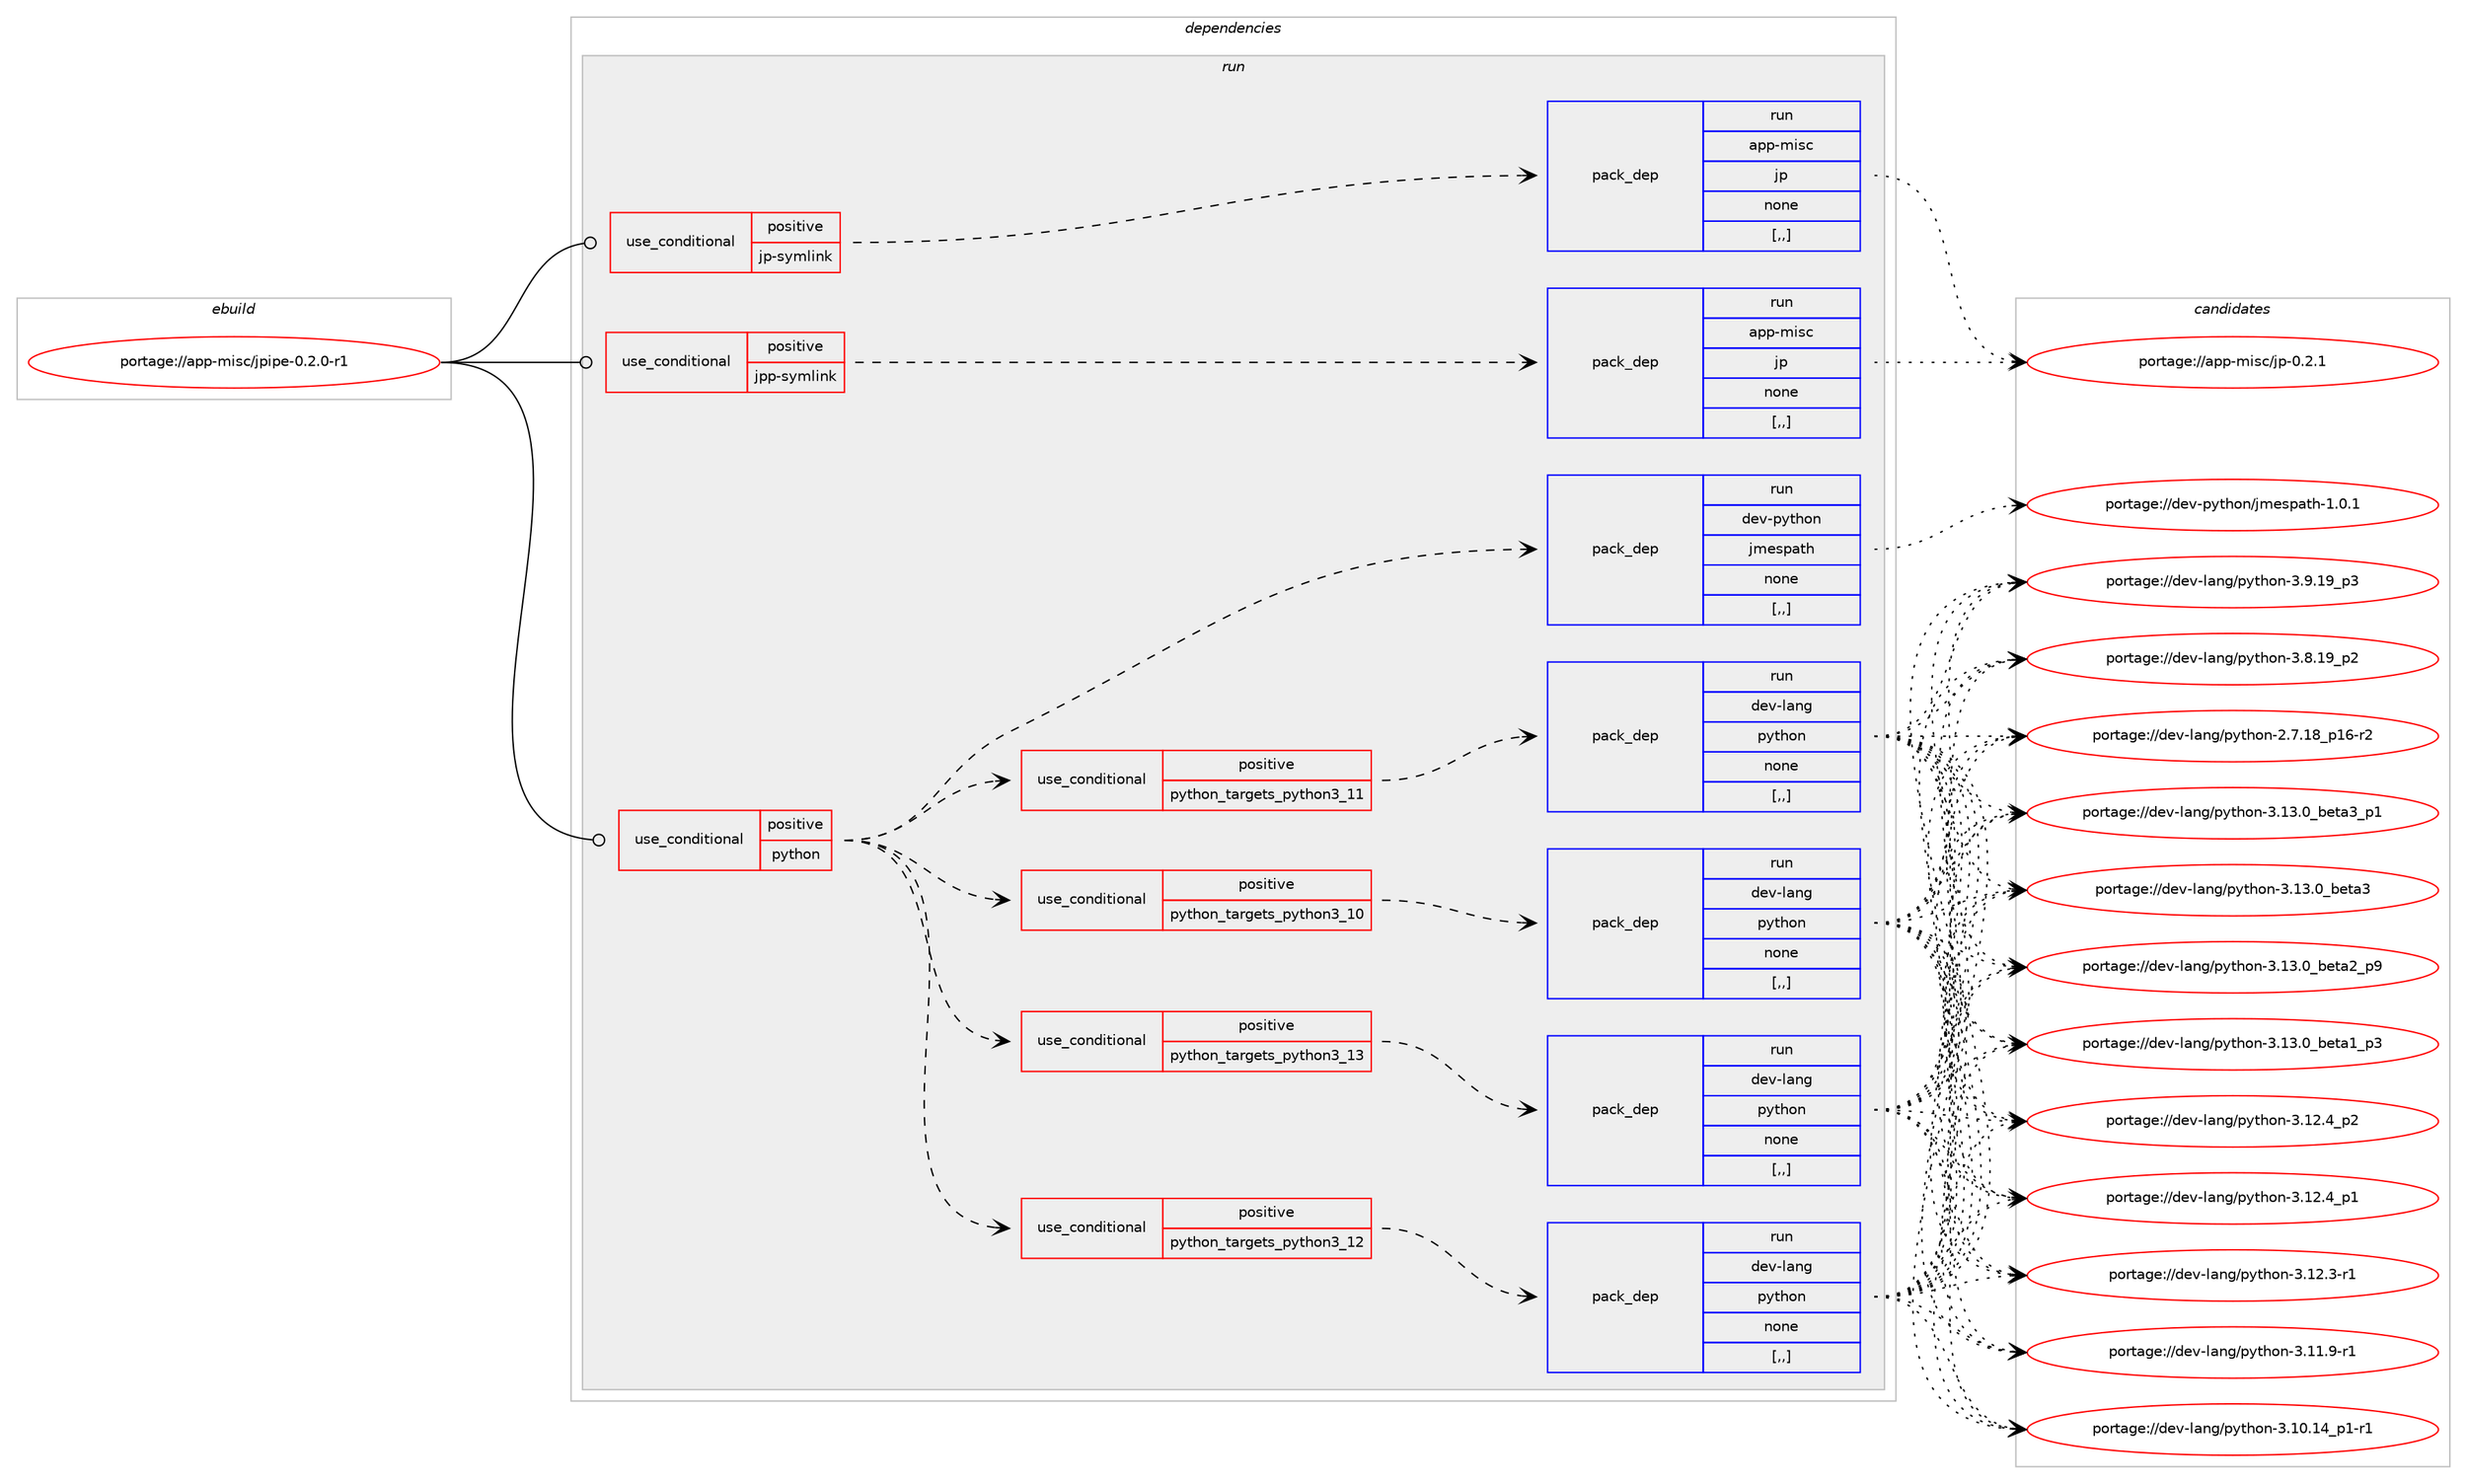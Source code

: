 digraph prolog {

# *************
# Graph options
# *************

newrank=true;
concentrate=true;
compound=true;
graph [rankdir=LR,fontname=Helvetica,fontsize=10,ranksep=1.5];#, ranksep=2.5, nodesep=0.2];
edge  [arrowhead=vee];
node  [fontname=Helvetica,fontsize=10];

# **********
# The ebuild
# **********

subgraph cluster_leftcol {
color=gray;
label=<<i>ebuild</i>>;
id [label="portage://app-misc/jpipe-0.2.0-r1", color=red, width=4, href="../app-misc/jpipe-0.2.0-r1.svg"];
}

# ****************
# The dependencies
# ****************

subgraph cluster_midcol {
color=gray;
label=<<i>dependencies</i>>;
subgraph cluster_compile {
fillcolor="#eeeeee";
style=filled;
label=<<i>compile</i>>;
}
subgraph cluster_compileandrun {
fillcolor="#eeeeee";
style=filled;
label=<<i>compile and run</i>>;
}
subgraph cluster_run {
fillcolor="#eeeeee";
style=filled;
label=<<i>run</i>>;
subgraph cond12213 {
dependency42162 [label=<<TABLE BORDER="0" CELLBORDER="1" CELLSPACING="0" CELLPADDING="4"><TR><TD ROWSPAN="3" CELLPADDING="10">use_conditional</TD></TR><TR><TD>positive</TD></TR><TR><TD>jp-symlink</TD></TR></TABLE>>, shape=none, color=red];
subgraph pack29552 {
dependency42163 [label=<<TABLE BORDER="0" CELLBORDER="1" CELLSPACING="0" CELLPADDING="4" WIDTH="220"><TR><TD ROWSPAN="6" CELLPADDING="30">pack_dep</TD></TR><TR><TD WIDTH="110">run</TD></TR><TR><TD>app-misc</TD></TR><TR><TD>jp</TD></TR><TR><TD>none</TD></TR><TR><TD>[,,]</TD></TR></TABLE>>, shape=none, color=blue];
}
dependency42162:e -> dependency42163:w [weight=20,style="dashed",arrowhead="vee"];
}
id:e -> dependency42162:w [weight=20,style="solid",arrowhead="odot"];
subgraph cond12214 {
dependency42164 [label=<<TABLE BORDER="0" CELLBORDER="1" CELLSPACING="0" CELLPADDING="4"><TR><TD ROWSPAN="3" CELLPADDING="10">use_conditional</TD></TR><TR><TD>positive</TD></TR><TR><TD>jpp-symlink</TD></TR></TABLE>>, shape=none, color=red];
subgraph pack29553 {
dependency42165 [label=<<TABLE BORDER="0" CELLBORDER="1" CELLSPACING="0" CELLPADDING="4" WIDTH="220"><TR><TD ROWSPAN="6" CELLPADDING="30">pack_dep</TD></TR><TR><TD WIDTH="110">run</TD></TR><TR><TD>app-misc</TD></TR><TR><TD>jp</TD></TR><TR><TD>none</TD></TR><TR><TD>[,,]</TD></TR></TABLE>>, shape=none, color=blue];
}
dependency42164:e -> dependency42165:w [weight=20,style="dashed",arrowhead="vee"];
}
id:e -> dependency42164:w [weight=20,style="solid",arrowhead="odot"];
subgraph cond12215 {
dependency42166 [label=<<TABLE BORDER="0" CELLBORDER="1" CELLSPACING="0" CELLPADDING="4"><TR><TD ROWSPAN="3" CELLPADDING="10">use_conditional</TD></TR><TR><TD>positive</TD></TR><TR><TD>python</TD></TR></TABLE>>, shape=none, color=red];
subgraph cond12216 {
dependency42167 [label=<<TABLE BORDER="0" CELLBORDER="1" CELLSPACING="0" CELLPADDING="4"><TR><TD ROWSPAN="3" CELLPADDING="10">use_conditional</TD></TR><TR><TD>positive</TD></TR><TR><TD>python_targets_python3_10</TD></TR></TABLE>>, shape=none, color=red];
subgraph pack29554 {
dependency42168 [label=<<TABLE BORDER="0" CELLBORDER="1" CELLSPACING="0" CELLPADDING="4" WIDTH="220"><TR><TD ROWSPAN="6" CELLPADDING="30">pack_dep</TD></TR><TR><TD WIDTH="110">run</TD></TR><TR><TD>dev-lang</TD></TR><TR><TD>python</TD></TR><TR><TD>none</TD></TR><TR><TD>[,,]</TD></TR></TABLE>>, shape=none, color=blue];
}
dependency42167:e -> dependency42168:w [weight=20,style="dashed",arrowhead="vee"];
}
dependency42166:e -> dependency42167:w [weight=20,style="dashed",arrowhead="vee"];
subgraph cond12217 {
dependency42169 [label=<<TABLE BORDER="0" CELLBORDER="1" CELLSPACING="0" CELLPADDING="4"><TR><TD ROWSPAN="3" CELLPADDING="10">use_conditional</TD></TR><TR><TD>positive</TD></TR><TR><TD>python_targets_python3_11</TD></TR></TABLE>>, shape=none, color=red];
subgraph pack29555 {
dependency42170 [label=<<TABLE BORDER="0" CELLBORDER="1" CELLSPACING="0" CELLPADDING="4" WIDTH="220"><TR><TD ROWSPAN="6" CELLPADDING="30">pack_dep</TD></TR><TR><TD WIDTH="110">run</TD></TR><TR><TD>dev-lang</TD></TR><TR><TD>python</TD></TR><TR><TD>none</TD></TR><TR><TD>[,,]</TD></TR></TABLE>>, shape=none, color=blue];
}
dependency42169:e -> dependency42170:w [weight=20,style="dashed",arrowhead="vee"];
}
dependency42166:e -> dependency42169:w [weight=20,style="dashed",arrowhead="vee"];
subgraph cond12218 {
dependency42171 [label=<<TABLE BORDER="0" CELLBORDER="1" CELLSPACING="0" CELLPADDING="4"><TR><TD ROWSPAN="3" CELLPADDING="10">use_conditional</TD></TR><TR><TD>positive</TD></TR><TR><TD>python_targets_python3_12</TD></TR></TABLE>>, shape=none, color=red];
subgraph pack29556 {
dependency42172 [label=<<TABLE BORDER="0" CELLBORDER="1" CELLSPACING="0" CELLPADDING="4" WIDTH="220"><TR><TD ROWSPAN="6" CELLPADDING="30">pack_dep</TD></TR><TR><TD WIDTH="110">run</TD></TR><TR><TD>dev-lang</TD></TR><TR><TD>python</TD></TR><TR><TD>none</TD></TR><TR><TD>[,,]</TD></TR></TABLE>>, shape=none, color=blue];
}
dependency42171:e -> dependency42172:w [weight=20,style="dashed",arrowhead="vee"];
}
dependency42166:e -> dependency42171:w [weight=20,style="dashed",arrowhead="vee"];
subgraph cond12219 {
dependency42173 [label=<<TABLE BORDER="0" CELLBORDER="1" CELLSPACING="0" CELLPADDING="4"><TR><TD ROWSPAN="3" CELLPADDING="10">use_conditional</TD></TR><TR><TD>positive</TD></TR><TR><TD>python_targets_python3_13</TD></TR></TABLE>>, shape=none, color=red];
subgraph pack29557 {
dependency42174 [label=<<TABLE BORDER="0" CELLBORDER="1" CELLSPACING="0" CELLPADDING="4" WIDTH="220"><TR><TD ROWSPAN="6" CELLPADDING="30">pack_dep</TD></TR><TR><TD WIDTH="110">run</TD></TR><TR><TD>dev-lang</TD></TR><TR><TD>python</TD></TR><TR><TD>none</TD></TR><TR><TD>[,,]</TD></TR></TABLE>>, shape=none, color=blue];
}
dependency42173:e -> dependency42174:w [weight=20,style="dashed",arrowhead="vee"];
}
dependency42166:e -> dependency42173:w [weight=20,style="dashed",arrowhead="vee"];
subgraph pack29558 {
dependency42175 [label=<<TABLE BORDER="0" CELLBORDER="1" CELLSPACING="0" CELLPADDING="4" WIDTH="220"><TR><TD ROWSPAN="6" CELLPADDING="30">pack_dep</TD></TR><TR><TD WIDTH="110">run</TD></TR><TR><TD>dev-python</TD></TR><TR><TD>jmespath</TD></TR><TR><TD>none</TD></TR><TR><TD>[,,]</TD></TR></TABLE>>, shape=none, color=blue];
}
dependency42166:e -> dependency42175:w [weight=20,style="dashed",arrowhead="vee"];
}
id:e -> dependency42166:w [weight=20,style="solid",arrowhead="odot"];
}
}

# **************
# The candidates
# **************

subgraph cluster_choices {
rank=same;
color=gray;
label=<<i>candidates</i>>;

subgraph choice29552 {
color=black;
nodesep=1;
choice97112112451091051159947106112454846504649 [label="portage://app-misc/jp-0.2.1", color=red, width=4,href="../app-misc/jp-0.2.1.svg"];
dependency42163:e -> choice97112112451091051159947106112454846504649:w [style=dotted,weight="100"];
}
subgraph choice29553 {
color=black;
nodesep=1;
choice97112112451091051159947106112454846504649 [label="portage://app-misc/jp-0.2.1", color=red, width=4,href="../app-misc/jp-0.2.1.svg"];
dependency42165:e -> choice97112112451091051159947106112454846504649:w [style=dotted,weight="100"];
}
subgraph choice29554 {
color=black;
nodesep=1;
choice10010111845108971101034711212111610411111045514649514648959810111697519511249 [label="portage://dev-lang/python-3.13.0_beta3_p1", color=red, width=4,href="../dev-lang/python-3.13.0_beta3_p1.svg"];
choice1001011184510897110103471121211161041111104551464951464895981011169751 [label="portage://dev-lang/python-3.13.0_beta3", color=red, width=4,href="../dev-lang/python-3.13.0_beta3.svg"];
choice10010111845108971101034711212111610411111045514649514648959810111697509511257 [label="portage://dev-lang/python-3.13.0_beta2_p9", color=red, width=4,href="../dev-lang/python-3.13.0_beta2_p9.svg"];
choice10010111845108971101034711212111610411111045514649514648959810111697499511251 [label="portage://dev-lang/python-3.13.0_beta1_p3", color=red, width=4,href="../dev-lang/python-3.13.0_beta1_p3.svg"];
choice100101118451089711010347112121116104111110455146495046529511250 [label="portage://dev-lang/python-3.12.4_p2", color=red, width=4,href="../dev-lang/python-3.12.4_p2.svg"];
choice100101118451089711010347112121116104111110455146495046529511249 [label="portage://dev-lang/python-3.12.4_p1", color=red, width=4,href="../dev-lang/python-3.12.4_p1.svg"];
choice100101118451089711010347112121116104111110455146495046514511449 [label="portage://dev-lang/python-3.12.3-r1", color=red, width=4,href="../dev-lang/python-3.12.3-r1.svg"];
choice100101118451089711010347112121116104111110455146494946574511449 [label="portage://dev-lang/python-3.11.9-r1", color=red, width=4,href="../dev-lang/python-3.11.9-r1.svg"];
choice100101118451089711010347112121116104111110455146494846495295112494511449 [label="portage://dev-lang/python-3.10.14_p1-r1", color=red, width=4,href="../dev-lang/python-3.10.14_p1-r1.svg"];
choice100101118451089711010347112121116104111110455146574649579511251 [label="portage://dev-lang/python-3.9.19_p3", color=red, width=4,href="../dev-lang/python-3.9.19_p3.svg"];
choice100101118451089711010347112121116104111110455146564649579511250 [label="portage://dev-lang/python-3.8.19_p2", color=red, width=4,href="../dev-lang/python-3.8.19_p2.svg"];
choice100101118451089711010347112121116104111110455046554649569511249544511450 [label="portage://dev-lang/python-2.7.18_p16-r2", color=red, width=4,href="../dev-lang/python-2.7.18_p16-r2.svg"];
dependency42168:e -> choice10010111845108971101034711212111610411111045514649514648959810111697519511249:w [style=dotted,weight="100"];
dependency42168:e -> choice1001011184510897110103471121211161041111104551464951464895981011169751:w [style=dotted,weight="100"];
dependency42168:e -> choice10010111845108971101034711212111610411111045514649514648959810111697509511257:w [style=dotted,weight="100"];
dependency42168:e -> choice10010111845108971101034711212111610411111045514649514648959810111697499511251:w [style=dotted,weight="100"];
dependency42168:e -> choice100101118451089711010347112121116104111110455146495046529511250:w [style=dotted,weight="100"];
dependency42168:e -> choice100101118451089711010347112121116104111110455146495046529511249:w [style=dotted,weight="100"];
dependency42168:e -> choice100101118451089711010347112121116104111110455146495046514511449:w [style=dotted,weight="100"];
dependency42168:e -> choice100101118451089711010347112121116104111110455146494946574511449:w [style=dotted,weight="100"];
dependency42168:e -> choice100101118451089711010347112121116104111110455146494846495295112494511449:w [style=dotted,weight="100"];
dependency42168:e -> choice100101118451089711010347112121116104111110455146574649579511251:w [style=dotted,weight="100"];
dependency42168:e -> choice100101118451089711010347112121116104111110455146564649579511250:w [style=dotted,weight="100"];
dependency42168:e -> choice100101118451089711010347112121116104111110455046554649569511249544511450:w [style=dotted,weight="100"];
}
subgraph choice29555 {
color=black;
nodesep=1;
choice10010111845108971101034711212111610411111045514649514648959810111697519511249 [label="portage://dev-lang/python-3.13.0_beta3_p1", color=red, width=4,href="../dev-lang/python-3.13.0_beta3_p1.svg"];
choice1001011184510897110103471121211161041111104551464951464895981011169751 [label="portage://dev-lang/python-3.13.0_beta3", color=red, width=4,href="../dev-lang/python-3.13.0_beta3.svg"];
choice10010111845108971101034711212111610411111045514649514648959810111697509511257 [label="portage://dev-lang/python-3.13.0_beta2_p9", color=red, width=4,href="../dev-lang/python-3.13.0_beta2_p9.svg"];
choice10010111845108971101034711212111610411111045514649514648959810111697499511251 [label="portage://dev-lang/python-3.13.0_beta1_p3", color=red, width=4,href="../dev-lang/python-3.13.0_beta1_p3.svg"];
choice100101118451089711010347112121116104111110455146495046529511250 [label="portage://dev-lang/python-3.12.4_p2", color=red, width=4,href="../dev-lang/python-3.12.4_p2.svg"];
choice100101118451089711010347112121116104111110455146495046529511249 [label="portage://dev-lang/python-3.12.4_p1", color=red, width=4,href="../dev-lang/python-3.12.4_p1.svg"];
choice100101118451089711010347112121116104111110455146495046514511449 [label="portage://dev-lang/python-3.12.3-r1", color=red, width=4,href="../dev-lang/python-3.12.3-r1.svg"];
choice100101118451089711010347112121116104111110455146494946574511449 [label="portage://dev-lang/python-3.11.9-r1", color=red, width=4,href="../dev-lang/python-3.11.9-r1.svg"];
choice100101118451089711010347112121116104111110455146494846495295112494511449 [label="portage://dev-lang/python-3.10.14_p1-r1", color=red, width=4,href="../dev-lang/python-3.10.14_p1-r1.svg"];
choice100101118451089711010347112121116104111110455146574649579511251 [label="portage://dev-lang/python-3.9.19_p3", color=red, width=4,href="../dev-lang/python-3.9.19_p3.svg"];
choice100101118451089711010347112121116104111110455146564649579511250 [label="portage://dev-lang/python-3.8.19_p2", color=red, width=4,href="../dev-lang/python-3.8.19_p2.svg"];
choice100101118451089711010347112121116104111110455046554649569511249544511450 [label="portage://dev-lang/python-2.7.18_p16-r2", color=red, width=4,href="../dev-lang/python-2.7.18_p16-r2.svg"];
dependency42170:e -> choice10010111845108971101034711212111610411111045514649514648959810111697519511249:w [style=dotted,weight="100"];
dependency42170:e -> choice1001011184510897110103471121211161041111104551464951464895981011169751:w [style=dotted,weight="100"];
dependency42170:e -> choice10010111845108971101034711212111610411111045514649514648959810111697509511257:w [style=dotted,weight="100"];
dependency42170:e -> choice10010111845108971101034711212111610411111045514649514648959810111697499511251:w [style=dotted,weight="100"];
dependency42170:e -> choice100101118451089711010347112121116104111110455146495046529511250:w [style=dotted,weight="100"];
dependency42170:e -> choice100101118451089711010347112121116104111110455146495046529511249:w [style=dotted,weight="100"];
dependency42170:e -> choice100101118451089711010347112121116104111110455146495046514511449:w [style=dotted,weight="100"];
dependency42170:e -> choice100101118451089711010347112121116104111110455146494946574511449:w [style=dotted,weight="100"];
dependency42170:e -> choice100101118451089711010347112121116104111110455146494846495295112494511449:w [style=dotted,weight="100"];
dependency42170:e -> choice100101118451089711010347112121116104111110455146574649579511251:w [style=dotted,weight="100"];
dependency42170:e -> choice100101118451089711010347112121116104111110455146564649579511250:w [style=dotted,weight="100"];
dependency42170:e -> choice100101118451089711010347112121116104111110455046554649569511249544511450:w [style=dotted,weight="100"];
}
subgraph choice29556 {
color=black;
nodesep=1;
choice10010111845108971101034711212111610411111045514649514648959810111697519511249 [label="portage://dev-lang/python-3.13.0_beta3_p1", color=red, width=4,href="../dev-lang/python-3.13.0_beta3_p1.svg"];
choice1001011184510897110103471121211161041111104551464951464895981011169751 [label="portage://dev-lang/python-3.13.0_beta3", color=red, width=4,href="../dev-lang/python-3.13.0_beta3.svg"];
choice10010111845108971101034711212111610411111045514649514648959810111697509511257 [label="portage://dev-lang/python-3.13.0_beta2_p9", color=red, width=4,href="../dev-lang/python-3.13.0_beta2_p9.svg"];
choice10010111845108971101034711212111610411111045514649514648959810111697499511251 [label="portage://dev-lang/python-3.13.0_beta1_p3", color=red, width=4,href="../dev-lang/python-3.13.0_beta1_p3.svg"];
choice100101118451089711010347112121116104111110455146495046529511250 [label="portage://dev-lang/python-3.12.4_p2", color=red, width=4,href="../dev-lang/python-3.12.4_p2.svg"];
choice100101118451089711010347112121116104111110455146495046529511249 [label="portage://dev-lang/python-3.12.4_p1", color=red, width=4,href="../dev-lang/python-3.12.4_p1.svg"];
choice100101118451089711010347112121116104111110455146495046514511449 [label="portage://dev-lang/python-3.12.3-r1", color=red, width=4,href="../dev-lang/python-3.12.3-r1.svg"];
choice100101118451089711010347112121116104111110455146494946574511449 [label="portage://dev-lang/python-3.11.9-r1", color=red, width=4,href="../dev-lang/python-3.11.9-r1.svg"];
choice100101118451089711010347112121116104111110455146494846495295112494511449 [label="portage://dev-lang/python-3.10.14_p1-r1", color=red, width=4,href="../dev-lang/python-3.10.14_p1-r1.svg"];
choice100101118451089711010347112121116104111110455146574649579511251 [label="portage://dev-lang/python-3.9.19_p3", color=red, width=4,href="../dev-lang/python-3.9.19_p3.svg"];
choice100101118451089711010347112121116104111110455146564649579511250 [label="portage://dev-lang/python-3.8.19_p2", color=red, width=4,href="../dev-lang/python-3.8.19_p2.svg"];
choice100101118451089711010347112121116104111110455046554649569511249544511450 [label="portage://dev-lang/python-2.7.18_p16-r2", color=red, width=4,href="../dev-lang/python-2.7.18_p16-r2.svg"];
dependency42172:e -> choice10010111845108971101034711212111610411111045514649514648959810111697519511249:w [style=dotted,weight="100"];
dependency42172:e -> choice1001011184510897110103471121211161041111104551464951464895981011169751:w [style=dotted,weight="100"];
dependency42172:e -> choice10010111845108971101034711212111610411111045514649514648959810111697509511257:w [style=dotted,weight="100"];
dependency42172:e -> choice10010111845108971101034711212111610411111045514649514648959810111697499511251:w [style=dotted,weight="100"];
dependency42172:e -> choice100101118451089711010347112121116104111110455146495046529511250:w [style=dotted,weight="100"];
dependency42172:e -> choice100101118451089711010347112121116104111110455146495046529511249:w [style=dotted,weight="100"];
dependency42172:e -> choice100101118451089711010347112121116104111110455146495046514511449:w [style=dotted,weight="100"];
dependency42172:e -> choice100101118451089711010347112121116104111110455146494946574511449:w [style=dotted,weight="100"];
dependency42172:e -> choice100101118451089711010347112121116104111110455146494846495295112494511449:w [style=dotted,weight="100"];
dependency42172:e -> choice100101118451089711010347112121116104111110455146574649579511251:w [style=dotted,weight="100"];
dependency42172:e -> choice100101118451089711010347112121116104111110455146564649579511250:w [style=dotted,weight="100"];
dependency42172:e -> choice100101118451089711010347112121116104111110455046554649569511249544511450:w [style=dotted,weight="100"];
}
subgraph choice29557 {
color=black;
nodesep=1;
choice10010111845108971101034711212111610411111045514649514648959810111697519511249 [label="portage://dev-lang/python-3.13.0_beta3_p1", color=red, width=4,href="../dev-lang/python-3.13.0_beta3_p1.svg"];
choice1001011184510897110103471121211161041111104551464951464895981011169751 [label="portage://dev-lang/python-3.13.0_beta3", color=red, width=4,href="../dev-lang/python-3.13.0_beta3.svg"];
choice10010111845108971101034711212111610411111045514649514648959810111697509511257 [label="portage://dev-lang/python-3.13.0_beta2_p9", color=red, width=4,href="../dev-lang/python-3.13.0_beta2_p9.svg"];
choice10010111845108971101034711212111610411111045514649514648959810111697499511251 [label="portage://dev-lang/python-3.13.0_beta1_p3", color=red, width=4,href="../dev-lang/python-3.13.0_beta1_p3.svg"];
choice100101118451089711010347112121116104111110455146495046529511250 [label="portage://dev-lang/python-3.12.4_p2", color=red, width=4,href="../dev-lang/python-3.12.4_p2.svg"];
choice100101118451089711010347112121116104111110455146495046529511249 [label="portage://dev-lang/python-3.12.4_p1", color=red, width=4,href="../dev-lang/python-3.12.4_p1.svg"];
choice100101118451089711010347112121116104111110455146495046514511449 [label="portage://dev-lang/python-3.12.3-r1", color=red, width=4,href="../dev-lang/python-3.12.3-r1.svg"];
choice100101118451089711010347112121116104111110455146494946574511449 [label="portage://dev-lang/python-3.11.9-r1", color=red, width=4,href="../dev-lang/python-3.11.9-r1.svg"];
choice100101118451089711010347112121116104111110455146494846495295112494511449 [label="portage://dev-lang/python-3.10.14_p1-r1", color=red, width=4,href="../dev-lang/python-3.10.14_p1-r1.svg"];
choice100101118451089711010347112121116104111110455146574649579511251 [label="portage://dev-lang/python-3.9.19_p3", color=red, width=4,href="../dev-lang/python-3.9.19_p3.svg"];
choice100101118451089711010347112121116104111110455146564649579511250 [label="portage://dev-lang/python-3.8.19_p2", color=red, width=4,href="../dev-lang/python-3.8.19_p2.svg"];
choice100101118451089711010347112121116104111110455046554649569511249544511450 [label="portage://dev-lang/python-2.7.18_p16-r2", color=red, width=4,href="../dev-lang/python-2.7.18_p16-r2.svg"];
dependency42174:e -> choice10010111845108971101034711212111610411111045514649514648959810111697519511249:w [style=dotted,weight="100"];
dependency42174:e -> choice1001011184510897110103471121211161041111104551464951464895981011169751:w [style=dotted,weight="100"];
dependency42174:e -> choice10010111845108971101034711212111610411111045514649514648959810111697509511257:w [style=dotted,weight="100"];
dependency42174:e -> choice10010111845108971101034711212111610411111045514649514648959810111697499511251:w [style=dotted,weight="100"];
dependency42174:e -> choice100101118451089711010347112121116104111110455146495046529511250:w [style=dotted,weight="100"];
dependency42174:e -> choice100101118451089711010347112121116104111110455146495046529511249:w [style=dotted,weight="100"];
dependency42174:e -> choice100101118451089711010347112121116104111110455146495046514511449:w [style=dotted,weight="100"];
dependency42174:e -> choice100101118451089711010347112121116104111110455146494946574511449:w [style=dotted,weight="100"];
dependency42174:e -> choice100101118451089711010347112121116104111110455146494846495295112494511449:w [style=dotted,weight="100"];
dependency42174:e -> choice100101118451089711010347112121116104111110455146574649579511251:w [style=dotted,weight="100"];
dependency42174:e -> choice100101118451089711010347112121116104111110455146564649579511250:w [style=dotted,weight="100"];
dependency42174:e -> choice100101118451089711010347112121116104111110455046554649569511249544511450:w [style=dotted,weight="100"];
}
subgraph choice29558 {
color=black;
nodesep=1;
choice100101118451121211161041111104710610910111511297116104454946484649 [label="portage://dev-python/jmespath-1.0.1", color=red, width=4,href="../dev-python/jmespath-1.0.1.svg"];
dependency42175:e -> choice100101118451121211161041111104710610910111511297116104454946484649:w [style=dotted,weight="100"];
}
}

}
